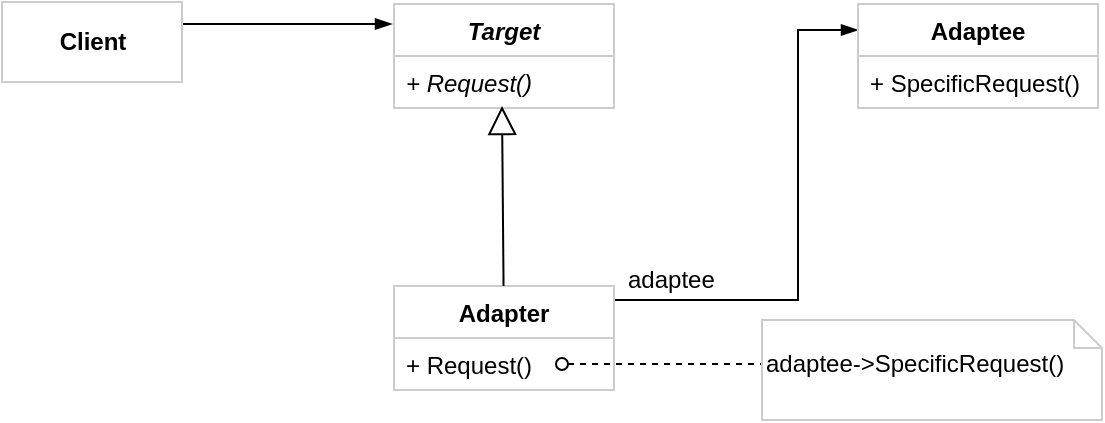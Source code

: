 <mxfile version="12.0.0" type="device" pages="1"><diagram id="FfEfzOPiLPrCD-2izosH" name="Page-1"><mxGraphModel dx="1347" dy="725" grid="1" gridSize="10" guides="1" tooltips="1" connect="1" arrows="1" fold="1" page="1" pageScale="1" pageWidth="1654" pageHeight="1169" math="0" shadow="0"><root><mxCell id="0"/><mxCell id="1" parent="0"/><mxCell id="0hK5vW5Oc93hpIxDKzZt-140" style="edgeStyle=none;rounded=0;orthogonalLoop=1;jettySize=auto;html=1;startArrow=none;startFill=0;endArrow=blockThin;endFill=1;strokeColor=#000000;" edge="1" parent="1"><mxGeometry relative="1" as="geometry"><mxPoint x="360" y="249" as="sourcePoint"/><mxPoint x="465" y="249" as="targetPoint"/></mxGeometry></mxCell><mxCell id="0hK5vW5Oc93hpIxDKzZt-121" value="&lt;b&gt;Client&lt;/b&gt;" style="html=1;strokeColor=#CCCCCC;" vertex="1" parent="1"><mxGeometry x="270" y="238" width="90" height="40" as="geometry"/></mxCell><mxCell id="0hK5vW5Oc93hpIxDKzZt-122" value="Target" style="swimlane;fontStyle=3;childLayout=stackLayout;horizontal=1;startSize=26;fillColor=none;horizontalStack=0;resizeParent=1;resizeParentMax=0;resizeLast=0;collapsible=1;marginBottom=0;strokeColor=#CCCCCC;" vertex="1" parent="1"><mxGeometry x="466" y="239" width="110" height="52" as="geometry"/></mxCell><mxCell id="0hK5vW5Oc93hpIxDKzZt-123" value="+ Request()" style="text;strokeColor=none;fillColor=none;align=left;verticalAlign=top;spacingLeft=4;spacingRight=4;overflow=hidden;rotatable=0;points=[[0,0.5],[1,0.5]];portConstraint=eastwest;fontStyle=2" vertex="1" parent="0hK5vW5Oc93hpIxDKzZt-122"><mxGeometry y="26" width="110" height="26" as="geometry"/></mxCell><mxCell id="0hK5vW5Oc93hpIxDKzZt-141" style="edgeStyle=none;rounded=0;orthogonalLoop=1;jettySize=auto;html=1;entryX=0;entryY=0.25;entryDx=0;entryDy=0;startArrow=none;startFill=0;endArrow=blockThin;endFill=1;strokeColor=#000000;exitX=1.018;exitY=0.135;exitDx=0;exitDy=0;exitPerimeter=0;" edge="1" parent="1"><mxGeometry relative="1" as="geometry"><mxPoint x="575.98" y="387.02" as="sourcePoint"/><mxPoint x="698" y="252" as="targetPoint"/><Array as="points"><mxPoint x="668" y="387"/><mxPoint x="668" y="252"/></Array></mxGeometry></mxCell><mxCell id="0hK5vW5Oc93hpIxDKzZt-127" value="Adapter" style="swimlane;fontStyle=1;childLayout=stackLayout;horizontal=1;startSize=26;fillColor=none;horizontalStack=0;resizeParent=1;resizeParentMax=0;resizeLast=0;collapsible=1;marginBottom=0;strokeColor=#CCCCCC;" vertex="1" parent="1"><mxGeometry x="466" y="380" width="110" height="52" as="geometry"/></mxCell><mxCell id="0hK5vW5Oc93hpIxDKzZt-128" value="+ Request()" style="text;strokeColor=none;fillColor=none;align=left;verticalAlign=top;spacingLeft=4;spacingRight=4;overflow=hidden;rotatable=0;points=[[0,0.5],[1,0.5]];portConstraint=eastwest;fontStyle=0" vertex="1" parent="0hK5vW5Oc93hpIxDKzZt-127"><mxGeometry y="26" width="110" height="26" as="geometry"/></mxCell><mxCell id="0hK5vW5Oc93hpIxDKzZt-130" value="Adaptee" style="swimlane;fontStyle=1;childLayout=stackLayout;horizontal=1;startSize=26;fillColor=none;horizontalStack=0;resizeParent=1;resizeParentMax=0;resizeLast=0;collapsible=1;marginBottom=0;strokeColor=#CCCCCC;" vertex="1" parent="1"><mxGeometry x="698" y="239" width="120" height="52" as="geometry"/></mxCell><mxCell id="0hK5vW5Oc93hpIxDKzZt-131" value="+ SpecificRequest()" style="text;strokeColor=none;fillColor=none;align=left;verticalAlign=top;spacingLeft=4;spacingRight=4;overflow=hidden;rotatable=0;points=[[0,0.5],[1,0.5]];portConstraint=eastwest;fontStyle=0" vertex="1" parent="0hK5vW5Oc93hpIxDKzZt-130"><mxGeometry y="26" width="120" height="26" as="geometry"/></mxCell><mxCell id="0hK5vW5Oc93hpIxDKzZt-135" value="" style="endArrow=none;dashed=1;endFill=0;endSize=12;html=1;startArrow=oval;startFill=0;" edge="1" parent="1"><mxGeometry width="160" relative="1" as="geometry"><mxPoint x="550" y="419" as="sourcePoint"/><mxPoint x="650" y="419" as="targetPoint"/></mxGeometry></mxCell><mxCell id="0hK5vW5Oc93hpIxDKzZt-136" value="&lt;br&gt;adaptee-&amp;gt;SpecificRequest()" style="shape=note;whiteSpace=wrap;html=1;size=14;verticalAlign=top;align=left;spacingTop=-6;strokeColor=#CCCCCC;" vertex="1" parent="1"><mxGeometry x="650" y="397" width="170" height="50" as="geometry"/></mxCell><mxCell id="0hK5vW5Oc93hpIxDKzZt-138" value="" style="endArrow=block;endFill=0;endSize=12;html=1;" edge="1" parent="1" source="0hK5vW5Oc93hpIxDKzZt-127"><mxGeometry width="160" relative="1" as="geometry"><mxPoint x="170" y="480" as="sourcePoint"/><mxPoint x="520" y="290" as="targetPoint"/></mxGeometry></mxCell><mxCell id="0hK5vW5Oc93hpIxDKzZt-142" value="adaptee" style="text;html=1;resizable=0;points=[];autosize=1;align=left;verticalAlign=top;spacingTop=-4;" vertex="1" parent="1"><mxGeometry x="581" y="367" width="60" height="20" as="geometry"/></mxCell></root></mxGraphModel></diagram></mxfile>